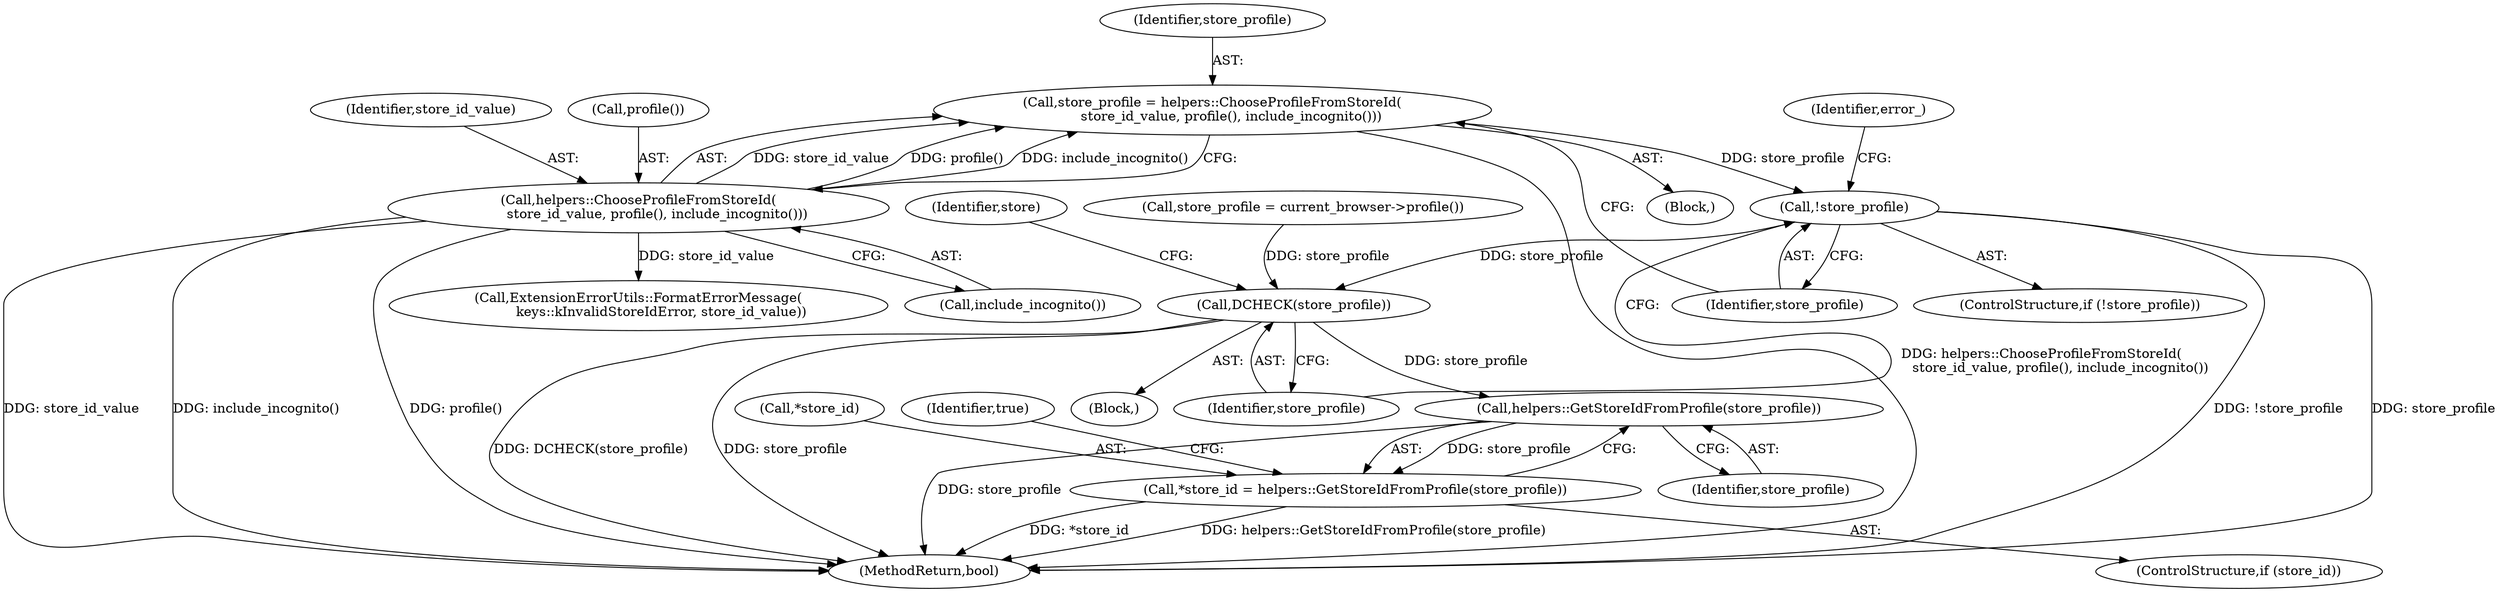 digraph "0_Chrome_b7e899141194fa27d55a990e38ae8bdcc5183a90@pointer" {
"1000125" [label="(Call,store_profile = helpers::ChooseProfileFromStoreId(\n         store_id_value, profile(), include_incognito()))"];
"1000127" [label="(Call,helpers::ChooseProfileFromStoreId(\n         store_id_value, profile(), include_incognito()))"];
"1000132" [label="(Call,!store_profile)"];
"1000160" [label="(Call,DCHECK(store_profile))"];
"1000173" [label="(Call,helpers::GetStoreIdFromProfile(store_profile))"];
"1000170" [label="(Call,*store_id = helpers::GetStoreIdFromProfile(store_profile))"];
"1000126" [label="(Identifier,store_profile)"];
"1000128" [label="(Identifier,store_id_value)"];
"1000177" [label="(MethodReturn,bool)"];
"1000137" [label="(Call,ExtensionErrorUtils::FormatErrorMessage(\n           keys::kInvalidStoreIdError, store_id_value))"];
"1000130" [label="(Call,include_incognito())"];
"1000157" [label="(Call,store_profile = current_browser->profile())"];
"1000104" [label="(Block,)"];
"1000171" [label="(Call,*store_id)"];
"1000161" [label="(Identifier,store_profile)"];
"1000118" [label="(Block,)"];
"1000136" [label="(Identifier,error_)"];
"1000160" [label="(Call,DCHECK(store_profile))"];
"1000129" [label="(Call,profile())"];
"1000133" [label="(Identifier,store_profile)"];
"1000131" [label="(ControlStructure,if (!store_profile))"];
"1000125" [label="(Call,store_profile = helpers::ChooseProfileFromStoreId(\n         store_id_value, profile(), include_incognito()))"];
"1000127" [label="(Call,helpers::ChooseProfileFromStoreId(\n         store_id_value, profile(), include_incognito()))"];
"1000168" [label="(ControlStructure,if (store_id))"];
"1000163" [label="(Identifier,store)"];
"1000176" [label="(Identifier,true)"];
"1000132" [label="(Call,!store_profile)"];
"1000170" [label="(Call,*store_id = helpers::GetStoreIdFromProfile(store_profile))"];
"1000174" [label="(Identifier,store_profile)"];
"1000173" [label="(Call,helpers::GetStoreIdFromProfile(store_profile))"];
"1000125" -> "1000118"  [label="AST: "];
"1000125" -> "1000127"  [label="CFG: "];
"1000126" -> "1000125"  [label="AST: "];
"1000127" -> "1000125"  [label="AST: "];
"1000133" -> "1000125"  [label="CFG: "];
"1000125" -> "1000177"  [label="DDG: helpers::ChooseProfileFromStoreId(\n         store_id_value, profile(), include_incognito())"];
"1000127" -> "1000125"  [label="DDG: store_id_value"];
"1000127" -> "1000125"  [label="DDG: profile()"];
"1000127" -> "1000125"  [label="DDG: include_incognito()"];
"1000125" -> "1000132"  [label="DDG: store_profile"];
"1000127" -> "1000130"  [label="CFG: "];
"1000128" -> "1000127"  [label="AST: "];
"1000129" -> "1000127"  [label="AST: "];
"1000130" -> "1000127"  [label="AST: "];
"1000127" -> "1000177"  [label="DDG: include_incognito()"];
"1000127" -> "1000177"  [label="DDG: profile()"];
"1000127" -> "1000177"  [label="DDG: store_id_value"];
"1000127" -> "1000137"  [label="DDG: store_id_value"];
"1000132" -> "1000131"  [label="AST: "];
"1000132" -> "1000133"  [label="CFG: "];
"1000133" -> "1000132"  [label="AST: "];
"1000136" -> "1000132"  [label="CFG: "];
"1000161" -> "1000132"  [label="CFG: "];
"1000132" -> "1000177"  [label="DDG: !store_profile"];
"1000132" -> "1000177"  [label="DDG: store_profile"];
"1000132" -> "1000160"  [label="DDG: store_profile"];
"1000160" -> "1000104"  [label="AST: "];
"1000160" -> "1000161"  [label="CFG: "];
"1000161" -> "1000160"  [label="AST: "];
"1000163" -> "1000160"  [label="CFG: "];
"1000160" -> "1000177"  [label="DDG: DCHECK(store_profile)"];
"1000160" -> "1000177"  [label="DDG: store_profile"];
"1000157" -> "1000160"  [label="DDG: store_profile"];
"1000160" -> "1000173"  [label="DDG: store_profile"];
"1000173" -> "1000170"  [label="AST: "];
"1000173" -> "1000174"  [label="CFG: "];
"1000174" -> "1000173"  [label="AST: "];
"1000170" -> "1000173"  [label="CFG: "];
"1000173" -> "1000177"  [label="DDG: store_profile"];
"1000173" -> "1000170"  [label="DDG: store_profile"];
"1000170" -> "1000168"  [label="AST: "];
"1000171" -> "1000170"  [label="AST: "];
"1000176" -> "1000170"  [label="CFG: "];
"1000170" -> "1000177"  [label="DDG: helpers::GetStoreIdFromProfile(store_profile)"];
"1000170" -> "1000177"  [label="DDG: *store_id"];
}
